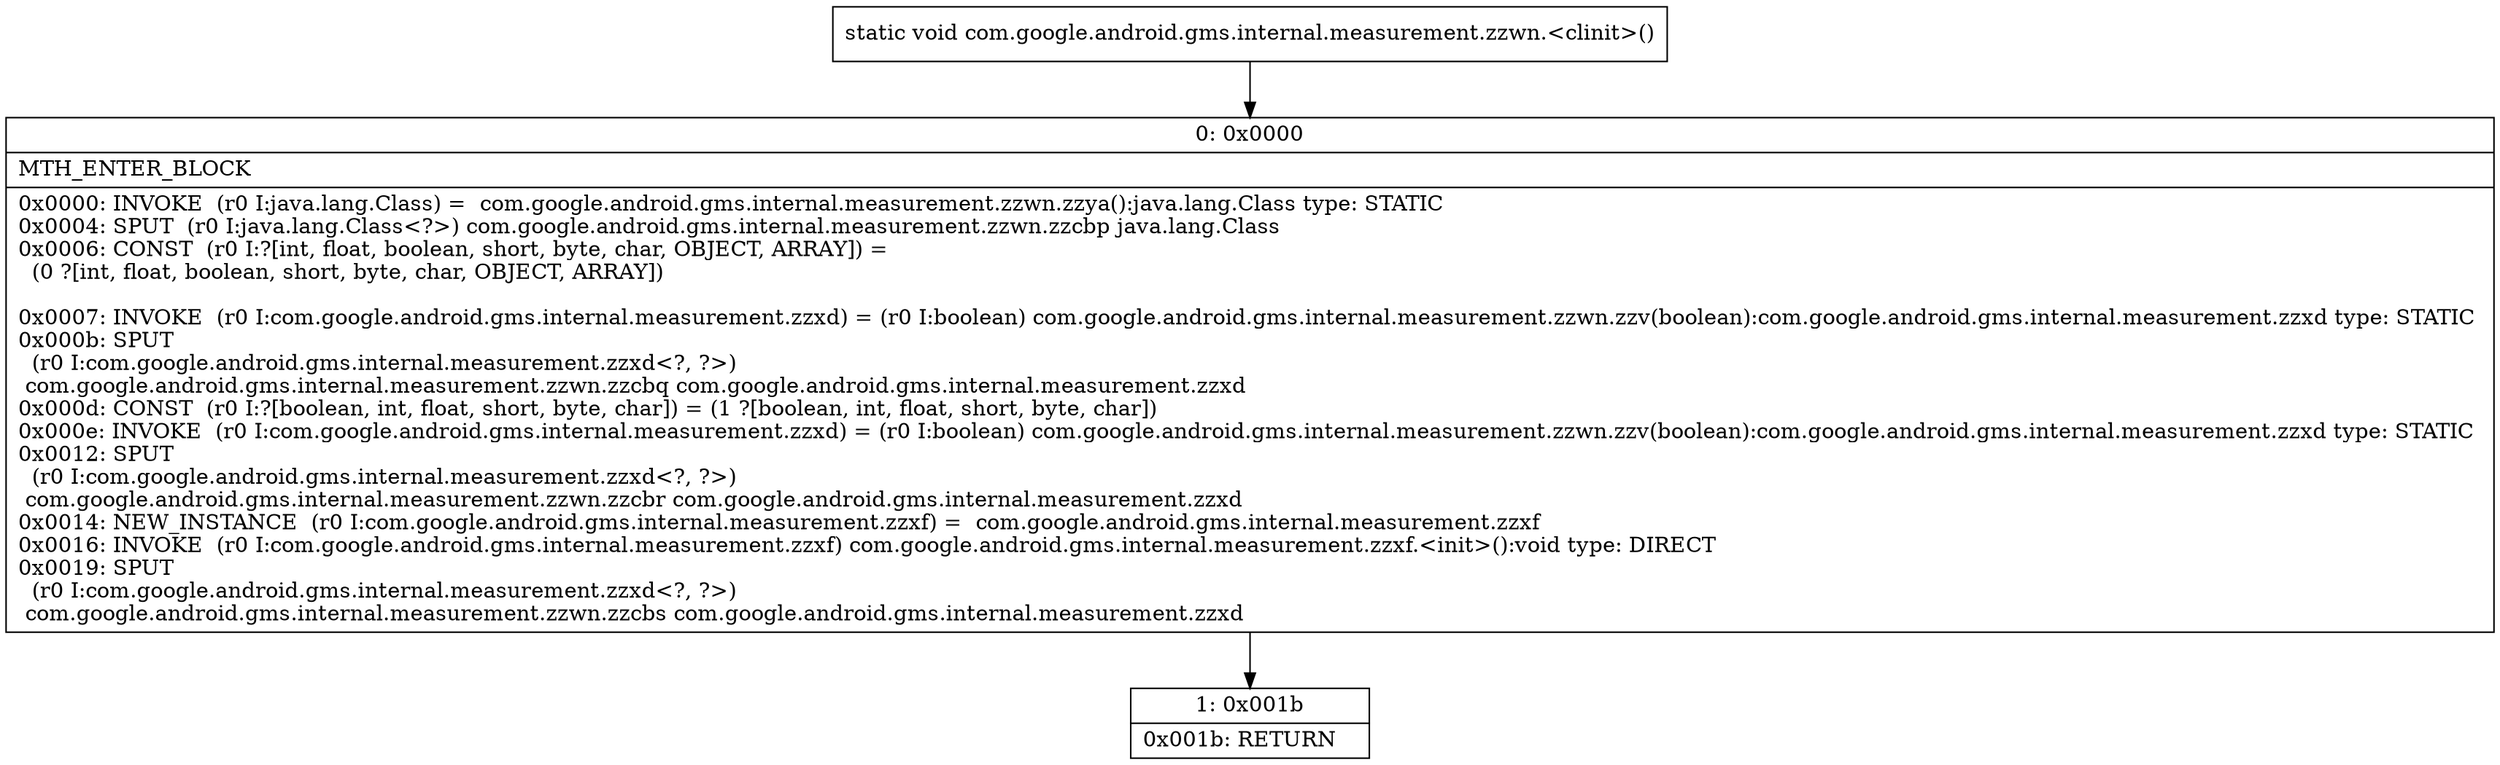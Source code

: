 digraph "CFG forcom.google.android.gms.internal.measurement.zzwn.\<clinit\>()V" {
Node_0 [shape=record,label="{0\:\ 0x0000|MTH_ENTER_BLOCK\l|0x0000: INVOKE  (r0 I:java.lang.Class) =  com.google.android.gms.internal.measurement.zzwn.zzya():java.lang.Class type: STATIC \l0x0004: SPUT  (r0 I:java.lang.Class\<?\>) com.google.android.gms.internal.measurement.zzwn.zzcbp java.lang.Class \l0x0006: CONST  (r0 I:?[int, float, boolean, short, byte, char, OBJECT, ARRAY]) = \l  (0 ?[int, float, boolean, short, byte, char, OBJECT, ARRAY])\l \l0x0007: INVOKE  (r0 I:com.google.android.gms.internal.measurement.zzxd) = (r0 I:boolean) com.google.android.gms.internal.measurement.zzwn.zzv(boolean):com.google.android.gms.internal.measurement.zzxd type: STATIC \l0x000b: SPUT  \l  (r0 I:com.google.android.gms.internal.measurement.zzxd\<?, ?\>)\l com.google.android.gms.internal.measurement.zzwn.zzcbq com.google.android.gms.internal.measurement.zzxd \l0x000d: CONST  (r0 I:?[boolean, int, float, short, byte, char]) = (1 ?[boolean, int, float, short, byte, char]) \l0x000e: INVOKE  (r0 I:com.google.android.gms.internal.measurement.zzxd) = (r0 I:boolean) com.google.android.gms.internal.measurement.zzwn.zzv(boolean):com.google.android.gms.internal.measurement.zzxd type: STATIC \l0x0012: SPUT  \l  (r0 I:com.google.android.gms.internal.measurement.zzxd\<?, ?\>)\l com.google.android.gms.internal.measurement.zzwn.zzcbr com.google.android.gms.internal.measurement.zzxd \l0x0014: NEW_INSTANCE  (r0 I:com.google.android.gms.internal.measurement.zzxf) =  com.google.android.gms.internal.measurement.zzxf \l0x0016: INVOKE  (r0 I:com.google.android.gms.internal.measurement.zzxf) com.google.android.gms.internal.measurement.zzxf.\<init\>():void type: DIRECT \l0x0019: SPUT  \l  (r0 I:com.google.android.gms.internal.measurement.zzxd\<?, ?\>)\l com.google.android.gms.internal.measurement.zzwn.zzcbs com.google.android.gms.internal.measurement.zzxd \l}"];
Node_1 [shape=record,label="{1\:\ 0x001b|0x001b: RETURN   \l}"];
MethodNode[shape=record,label="{static void com.google.android.gms.internal.measurement.zzwn.\<clinit\>() }"];
MethodNode -> Node_0;
Node_0 -> Node_1;
}

